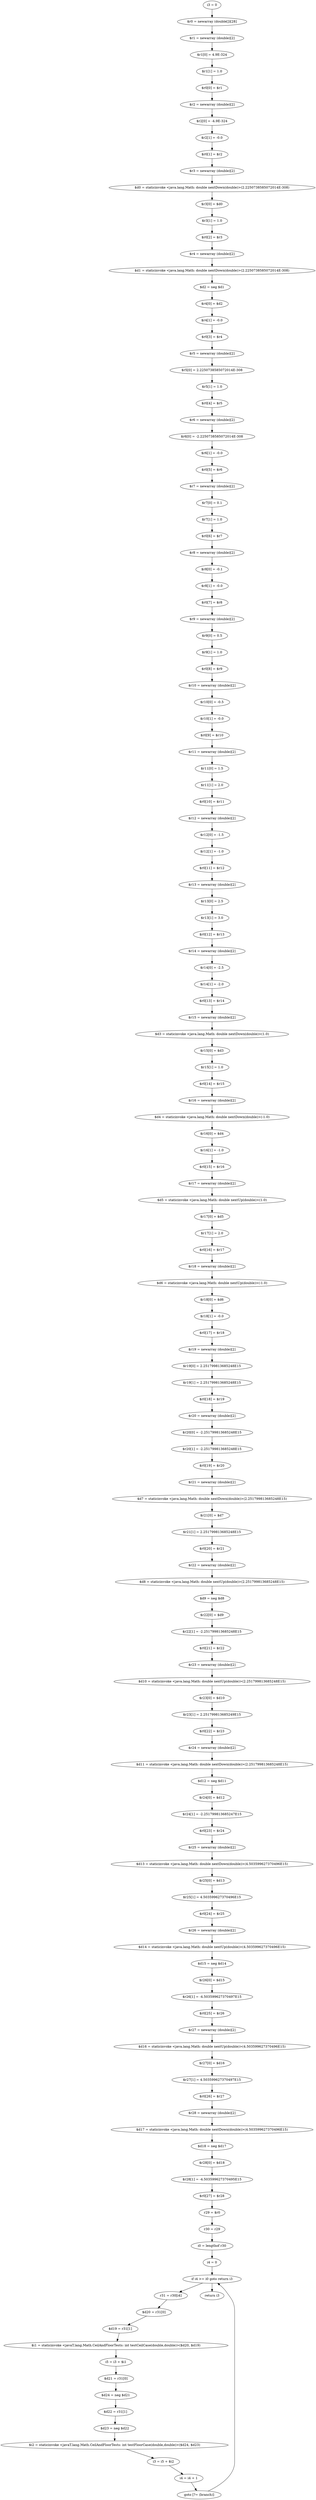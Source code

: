 digraph "unitGraph" {
    "i3 = 0"
    "$r0 = newarray (double[])[28]"
    "$r1 = newarray (double)[2]"
    "$r1[0] = 4.9E-324"
    "$r1[1] = 1.0"
    "$r0[0] = $r1"
    "$r2 = newarray (double)[2]"
    "$r2[0] = -4.9E-324"
    "$r2[1] = -0.0"
    "$r0[1] = $r2"
    "$r3 = newarray (double)[2]"
    "$d0 = staticinvoke <java.lang.Math: double nextDown(double)>(2.2250738585072014E-308)"
    "$r3[0] = $d0"
    "$r3[1] = 1.0"
    "$r0[2] = $r3"
    "$r4 = newarray (double)[2]"
    "$d1 = staticinvoke <java.lang.Math: double nextDown(double)>(2.2250738585072014E-308)"
    "$d2 = neg $d1"
    "$r4[0] = $d2"
    "$r4[1] = -0.0"
    "$r0[3] = $r4"
    "$r5 = newarray (double)[2]"
    "$r5[0] = 2.2250738585072014E-308"
    "$r5[1] = 1.0"
    "$r0[4] = $r5"
    "$r6 = newarray (double)[2]"
    "$r6[0] = -2.2250738585072014E-308"
    "$r6[1] = -0.0"
    "$r0[5] = $r6"
    "$r7 = newarray (double)[2]"
    "$r7[0] = 0.1"
    "$r7[1] = 1.0"
    "$r0[6] = $r7"
    "$r8 = newarray (double)[2]"
    "$r8[0] = -0.1"
    "$r8[1] = -0.0"
    "$r0[7] = $r8"
    "$r9 = newarray (double)[2]"
    "$r9[0] = 0.5"
    "$r9[1] = 1.0"
    "$r0[8] = $r9"
    "$r10 = newarray (double)[2]"
    "$r10[0] = -0.5"
    "$r10[1] = -0.0"
    "$r0[9] = $r10"
    "$r11 = newarray (double)[2]"
    "$r11[0] = 1.5"
    "$r11[1] = 2.0"
    "$r0[10] = $r11"
    "$r12 = newarray (double)[2]"
    "$r12[0] = -1.5"
    "$r12[1] = -1.0"
    "$r0[11] = $r12"
    "$r13 = newarray (double)[2]"
    "$r13[0] = 2.5"
    "$r13[1] = 3.0"
    "$r0[12] = $r13"
    "$r14 = newarray (double)[2]"
    "$r14[0] = -2.5"
    "$r14[1] = -2.0"
    "$r0[13] = $r14"
    "$r15 = newarray (double)[2]"
    "$d3 = staticinvoke <java.lang.Math: double nextDown(double)>(1.0)"
    "$r15[0] = $d3"
    "$r15[1] = 1.0"
    "$r0[14] = $r15"
    "$r16 = newarray (double)[2]"
    "$d4 = staticinvoke <java.lang.Math: double nextDown(double)>(-1.0)"
    "$r16[0] = $d4"
    "$r16[1] = -1.0"
    "$r0[15] = $r16"
    "$r17 = newarray (double)[2]"
    "$d5 = staticinvoke <java.lang.Math: double nextUp(double)>(1.0)"
    "$r17[0] = $d5"
    "$r17[1] = 2.0"
    "$r0[16] = $r17"
    "$r18 = newarray (double)[2]"
    "$d6 = staticinvoke <java.lang.Math: double nextUp(double)>(-1.0)"
    "$r18[0] = $d6"
    "$r18[1] = -0.0"
    "$r0[17] = $r18"
    "$r19 = newarray (double)[2]"
    "$r19[0] = 2.251799813685248E15"
    "$r19[1] = 2.251799813685248E15"
    "$r0[18] = $r19"
    "$r20 = newarray (double)[2]"
    "$r20[0] = -2.251799813685248E15"
    "$r20[1] = -2.251799813685248E15"
    "$r0[19] = $r20"
    "$r21 = newarray (double)[2]"
    "$d7 = staticinvoke <java.lang.Math: double nextDown(double)>(2.251799813685248E15)"
    "$r21[0] = $d7"
    "$r21[1] = 2.251799813685248E15"
    "$r0[20] = $r21"
    "$r22 = newarray (double)[2]"
    "$d8 = staticinvoke <java.lang.Math: double nextUp(double)>(2.251799813685248E15)"
    "$d9 = neg $d8"
    "$r22[0] = $d9"
    "$r22[1] = -2.251799813685248E15"
    "$r0[21] = $r22"
    "$r23 = newarray (double)[2]"
    "$d10 = staticinvoke <java.lang.Math: double nextUp(double)>(2.251799813685248E15)"
    "$r23[0] = $d10"
    "$r23[1] = 2.251799813685249E15"
    "$r0[22] = $r23"
    "$r24 = newarray (double)[2]"
    "$d11 = staticinvoke <java.lang.Math: double nextDown(double)>(2.251799813685248E15)"
    "$d12 = neg $d11"
    "$r24[0] = $d12"
    "$r24[1] = -2.251799813685247E15"
    "$r0[23] = $r24"
    "$r25 = newarray (double)[2]"
    "$d13 = staticinvoke <java.lang.Math: double nextDown(double)>(4.503599627370496E15)"
    "$r25[0] = $d13"
    "$r25[1] = 4.503599627370496E15"
    "$r0[24] = $r25"
    "$r26 = newarray (double)[2]"
    "$d14 = staticinvoke <java.lang.Math: double nextUp(double)>(4.503599627370496E15)"
    "$d15 = neg $d14"
    "$r26[0] = $d15"
    "$r26[1] = -4.503599627370497E15"
    "$r0[25] = $r26"
    "$r27 = newarray (double)[2]"
    "$d16 = staticinvoke <java.lang.Math: double nextUp(double)>(4.503599627370496E15)"
    "$r27[0] = $d16"
    "$r27[1] = 4.503599627370497E15"
    "$r0[26] = $r27"
    "$r28 = newarray (double)[2]"
    "$d17 = staticinvoke <java.lang.Math: double nextDown(double)>(4.503599627370496E15)"
    "$d18 = neg $d17"
    "$r28[0] = $d18"
    "$r28[1] = -4.503599627370495E15"
    "$r0[27] = $r28"
    "r29 = $r0"
    "r30 = r29"
    "i0 = lengthof r30"
    "i4 = 0"
    "if i4 >= i0 goto return i3"
    "r31 = r30[i4]"
    "$d20 = r31[0]"
    "$d19 = r31[1]"
    "$i1 = staticinvoke <javaT.lang.Math.CeilAndFloorTests: int testCeilCase(double,double)>($d20, $d19)"
    "i5 = i3 + $i1"
    "$d21 = r31[0]"
    "$d24 = neg $d21"
    "$d22 = r31[1]"
    "$d23 = neg $d22"
    "$i2 = staticinvoke <javaT.lang.Math.CeilAndFloorTests: int testFloorCase(double,double)>($d24, $d23)"
    "i3 = i5 + $i2"
    "i4 = i4 + 1"
    "goto [?= (branch)]"
    "return i3"
    "i3 = 0"->"$r0 = newarray (double[])[28]";
    "$r0 = newarray (double[])[28]"->"$r1 = newarray (double)[2]";
    "$r1 = newarray (double)[2]"->"$r1[0] = 4.9E-324";
    "$r1[0] = 4.9E-324"->"$r1[1] = 1.0";
    "$r1[1] = 1.0"->"$r0[0] = $r1";
    "$r0[0] = $r1"->"$r2 = newarray (double)[2]";
    "$r2 = newarray (double)[2]"->"$r2[0] = -4.9E-324";
    "$r2[0] = -4.9E-324"->"$r2[1] = -0.0";
    "$r2[1] = -0.0"->"$r0[1] = $r2";
    "$r0[1] = $r2"->"$r3 = newarray (double)[2]";
    "$r3 = newarray (double)[2]"->"$d0 = staticinvoke <java.lang.Math: double nextDown(double)>(2.2250738585072014E-308)";
    "$d0 = staticinvoke <java.lang.Math: double nextDown(double)>(2.2250738585072014E-308)"->"$r3[0] = $d0";
    "$r3[0] = $d0"->"$r3[1] = 1.0";
    "$r3[1] = 1.0"->"$r0[2] = $r3";
    "$r0[2] = $r3"->"$r4 = newarray (double)[2]";
    "$r4 = newarray (double)[2]"->"$d1 = staticinvoke <java.lang.Math: double nextDown(double)>(2.2250738585072014E-308)";
    "$d1 = staticinvoke <java.lang.Math: double nextDown(double)>(2.2250738585072014E-308)"->"$d2 = neg $d1";
    "$d2 = neg $d1"->"$r4[0] = $d2";
    "$r4[0] = $d2"->"$r4[1] = -0.0";
    "$r4[1] = -0.0"->"$r0[3] = $r4";
    "$r0[3] = $r4"->"$r5 = newarray (double)[2]";
    "$r5 = newarray (double)[2]"->"$r5[0] = 2.2250738585072014E-308";
    "$r5[0] = 2.2250738585072014E-308"->"$r5[1] = 1.0";
    "$r5[1] = 1.0"->"$r0[4] = $r5";
    "$r0[4] = $r5"->"$r6 = newarray (double)[2]";
    "$r6 = newarray (double)[2]"->"$r6[0] = -2.2250738585072014E-308";
    "$r6[0] = -2.2250738585072014E-308"->"$r6[1] = -0.0";
    "$r6[1] = -0.0"->"$r0[5] = $r6";
    "$r0[5] = $r6"->"$r7 = newarray (double)[2]";
    "$r7 = newarray (double)[2]"->"$r7[0] = 0.1";
    "$r7[0] = 0.1"->"$r7[1] = 1.0";
    "$r7[1] = 1.0"->"$r0[6] = $r7";
    "$r0[6] = $r7"->"$r8 = newarray (double)[2]";
    "$r8 = newarray (double)[2]"->"$r8[0] = -0.1";
    "$r8[0] = -0.1"->"$r8[1] = -0.0";
    "$r8[1] = -0.0"->"$r0[7] = $r8";
    "$r0[7] = $r8"->"$r9 = newarray (double)[2]";
    "$r9 = newarray (double)[2]"->"$r9[0] = 0.5";
    "$r9[0] = 0.5"->"$r9[1] = 1.0";
    "$r9[1] = 1.0"->"$r0[8] = $r9";
    "$r0[8] = $r9"->"$r10 = newarray (double)[2]";
    "$r10 = newarray (double)[2]"->"$r10[0] = -0.5";
    "$r10[0] = -0.5"->"$r10[1] = -0.0";
    "$r10[1] = -0.0"->"$r0[9] = $r10";
    "$r0[9] = $r10"->"$r11 = newarray (double)[2]";
    "$r11 = newarray (double)[2]"->"$r11[0] = 1.5";
    "$r11[0] = 1.5"->"$r11[1] = 2.0";
    "$r11[1] = 2.0"->"$r0[10] = $r11";
    "$r0[10] = $r11"->"$r12 = newarray (double)[2]";
    "$r12 = newarray (double)[2]"->"$r12[0] = -1.5";
    "$r12[0] = -1.5"->"$r12[1] = -1.0";
    "$r12[1] = -1.0"->"$r0[11] = $r12";
    "$r0[11] = $r12"->"$r13 = newarray (double)[2]";
    "$r13 = newarray (double)[2]"->"$r13[0] = 2.5";
    "$r13[0] = 2.5"->"$r13[1] = 3.0";
    "$r13[1] = 3.0"->"$r0[12] = $r13";
    "$r0[12] = $r13"->"$r14 = newarray (double)[2]";
    "$r14 = newarray (double)[2]"->"$r14[0] = -2.5";
    "$r14[0] = -2.5"->"$r14[1] = -2.0";
    "$r14[1] = -2.0"->"$r0[13] = $r14";
    "$r0[13] = $r14"->"$r15 = newarray (double)[2]";
    "$r15 = newarray (double)[2]"->"$d3 = staticinvoke <java.lang.Math: double nextDown(double)>(1.0)";
    "$d3 = staticinvoke <java.lang.Math: double nextDown(double)>(1.0)"->"$r15[0] = $d3";
    "$r15[0] = $d3"->"$r15[1] = 1.0";
    "$r15[1] = 1.0"->"$r0[14] = $r15";
    "$r0[14] = $r15"->"$r16 = newarray (double)[2]";
    "$r16 = newarray (double)[2]"->"$d4 = staticinvoke <java.lang.Math: double nextDown(double)>(-1.0)";
    "$d4 = staticinvoke <java.lang.Math: double nextDown(double)>(-1.0)"->"$r16[0] = $d4";
    "$r16[0] = $d4"->"$r16[1] = -1.0";
    "$r16[1] = -1.0"->"$r0[15] = $r16";
    "$r0[15] = $r16"->"$r17 = newarray (double)[2]";
    "$r17 = newarray (double)[2]"->"$d5 = staticinvoke <java.lang.Math: double nextUp(double)>(1.0)";
    "$d5 = staticinvoke <java.lang.Math: double nextUp(double)>(1.0)"->"$r17[0] = $d5";
    "$r17[0] = $d5"->"$r17[1] = 2.0";
    "$r17[1] = 2.0"->"$r0[16] = $r17";
    "$r0[16] = $r17"->"$r18 = newarray (double)[2]";
    "$r18 = newarray (double)[2]"->"$d6 = staticinvoke <java.lang.Math: double nextUp(double)>(-1.0)";
    "$d6 = staticinvoke <java.lang.Math: double nextUp(double)>(-1.0)"->"$r18[0] = $d6";
    "$r18[0] = $d6"->"$r18[1] = -0.0";
    "$r18[1] = -0.0"->"$r0[17] = $r18";
    "$r0[17] = $r18"->"$r19 = newarray (double)[2]";
    "$r19 = newarray (double)[2]"->"$r19[0] = 2.251799813685248E15";
    "$r19[0] = 2.251799813685248E15"->"$r19[1] = 2.251799813685248E15";
    "$r19[1] = 2.251799813685248E15"->"$r0[18] = $r19";
    "$r0[18] = $r19"->"$r20 = newarray (double)[2]";
    "$r20 = newarray (double)[2]"->"$r20[0] = -2.251799813685248E15";
    "$r20[0] = -2.251799813685248E15"->"$r20[1] = -2.251799813685248E15";
    "$r20[1] = -2.251799813685248E15"->"$r0[19] = $r20";
    "$r0[19] = $r20"->"$r21 = newarray (double)[2]";
    "$r21 = newarray (double)[2]"->"$d7 = staticinvoke <java.lang.Math: double nextDown(double)>(2.251799813685248E15)";
    "$d7 = staticinvoke <java.lang.Math: double nextDown(double)>(2.251799813685248E15)"->"$r21[0] = $d7";
    "$r21[0] = $d7"->"$r21[1] = 2.251799813685248E15";
    "$r21[1] = 2.251799813685248E15"->"$r0[20] = $r21";
    "$r0[20] = $r21"->"$r22 = newarray (double)[2]";
    "$r22 = newarray (double)[2]"->"$d8 = staticinvoke <java.lang.Math: double nextUp(double)>(2.251799813685248E15)";
    "$d8 = staticinvoke <java.lang.Math: double nextUp(double)>(2.251799813685248E15)"->"$d9 = neg $d8";
    "$d9 = neg $d8"->"$r22[0] = $d9";
    "$r22[0] = $d9"->"$r22[1] = -2.251799813685248E15";
    "$r22[1] = -2.251799813685248E15"->"$r0[21] = $r22";
    "$r0[21] = $r22"->"$r23 = newarray (double)[2]";
    "$r23 = newarray (double)[2]"->"$d10 = staticinvoke <java.lang.Math: double nextUp(double)>(2.251799813685248E15)";
    "$d10 = staticinvoke <java.lang.Math: double nextUp(double)>(2.251799813685248E15)"->"$r23[0] = $d10";
    "$r23[0] = $d10"->"$r23[1] = 2.251799813685249E15";
    "$r23[1] = 2.251799813685249E15"->"$r0[22] = $r23";
    "$r0[22] = $r23"->"$r24 = newarray (double)[2]";
    "$r24 = newarray (double)[2]"->"$d11 = staticinvoke <java.lang.Math: double nextDown(double)>(2.251799813685248E15)";
    "$d11 = staticinvoke <java.lang.Math: double nextDown(double)>(2.251799813685248E15)"->"$d12 = neg $d11";
    "$d12 = neg $d11"->"$r24[0] = $d12";
    "$r24[0] = $d12"->"$r24[1] = -2.251799813685247E15";
    "$r24[1] = -2.251799813685247E15"->"$r0[23] = $r24";
    "$r0[23] = $r24"->"$r25 = newarray (double)[2]";
    "$r25 = newarray (double)[2]"->"$d13 = staticinvoke <java.lang.Math: double nextDown(double)>(4.503599627370496E15)";
    "$d13 = staticinvoke <java.lang.Math: double nextDown(double)>(4.503599627370496E15)"->"$r25[0] = $d13";
    "$r25[0] = $d13"->"$r25[1] = 4.503599627370496E15";
    "$r25[1] = 4.503599627370496E15"->"$r0[24] = $r25";
    "$r0[24] = $r25"->"$r26 = newarray (double)[2]";
    "$r26 = newarray (double)[2]"->"$d14 = staticinvoke <java.lang.Math: double nextUp(double)>(4.503599627370496E15)";
    "$d14 = staticinvoke <java.lang.Math: double nextUp(double)>(4.503599627370496E15)"->"$d15 = neg $d14";
    "$d15 = neg $d14"->"$r26[0] = $d15";
    "$r26[0] = $d15"->"$r26[1] = -4.503599627370497E15";
    "$r26[1] = -4.503599627370497E15"->"$r0[25] = $r26";
    "$r0[25] = $r26"->"$r27 = newarray (double)[2]";
    "$r27 = newarray (double)[2]"->"$d16 = staticinvoke <java.lang.Math: double nextUp(double)>(4.503599627370496E15)";
    "$d16 = staticinvoke <java.lang.Math: double nextUp(double)>(4.503599627370496E15)"->"$r27[0] = $d16";
    "$r27[0] = $d16"->"$r27[1] = 4.503599627370497E15";
    "$r27[1] = 4.503599627370497E15"->"$r0[26] = $r27";
    "$r0[26] = $r27"->"$r28 = newarray (double)[2]";
    "$r28 = newarray (double)[2]"->"$d17 = staticinvoke <java.lang.Math: double nextDown(double)>(4.503599627370496E15)";
    "$d17 = staticinvoke <java.lang.Math: double nextDown(double)>(4.503599627370496E15)"->"$d18 = neg $d17";
    "$d18 = neg $d17"->"$r28[0] = $d18";
    "$r28[0] = $d18"->"$r28[1] = -4.503599627370495E15";
    "$r28[1] = -4.503599627370495E15"->"$r0[27] = $r28";
    "$r0[27] = $r28"->"r29 = $r0";
    "r29 = $r0"->"r30 = r29";
    "r30 = r29"->"i0 = lengthof r30";
    "i0 = lengthof r30"->"i4 = 0";
    "i4 = 0"->"if i4 >= i0 goto return i3";
    "if i4 >= i0 goto return i3"->"r31 = r30[i4]";
    "if i4 >= i0 goto return i3"->"return i3";
    "r31 = r30[i4]"->"$d20 = r31[0]";
    "$d20 = r31[0]"->"$d19 = r31[1]";
    "$d19 = r31[1]"->"$i1 = staticinvoke <javaT.lang.Math.CeilAndFloorTests: int testCeilCase(double,double)>($d20, $d19)";
    "$i1 = staticinvoke <javaT.lang.Math.CeilAndFloorTests: int testCeilCase(double,double)>($d20, $d19)"->"i5 = i3 + $i1";
    "i5 = i3 + $i1"->"$d21 = r31[0]";
    "$d21 = r31[0]"->"$d24 = neg $d21";
    "$d24 = neg $d21"->"$d22 = r31[1]";
    "$d22 = r31[1]"->"$d23 = neg $d22";
    "$d23 = neg $d22"->"$i2 = staticinvoke <javaT.lang.Math.CeilAndFloorTests: int testFloorCase(double,double)>($d24, $d23)";
    "$i2 = staticinvoke <javaT.lang.Math.CeilAndFloorTests: int testFloorCase(double,double)>($d24, $d23)"->"i3 = i5 + $i2";
    "i3 = i5 + $i2"->"i4 = i4 + 1";
    "i4 = i4 + 1"->"goto [?= (branch)]";
    "goto [?= (branch)]"->"if i4 >= i0 goto return i3";
}
